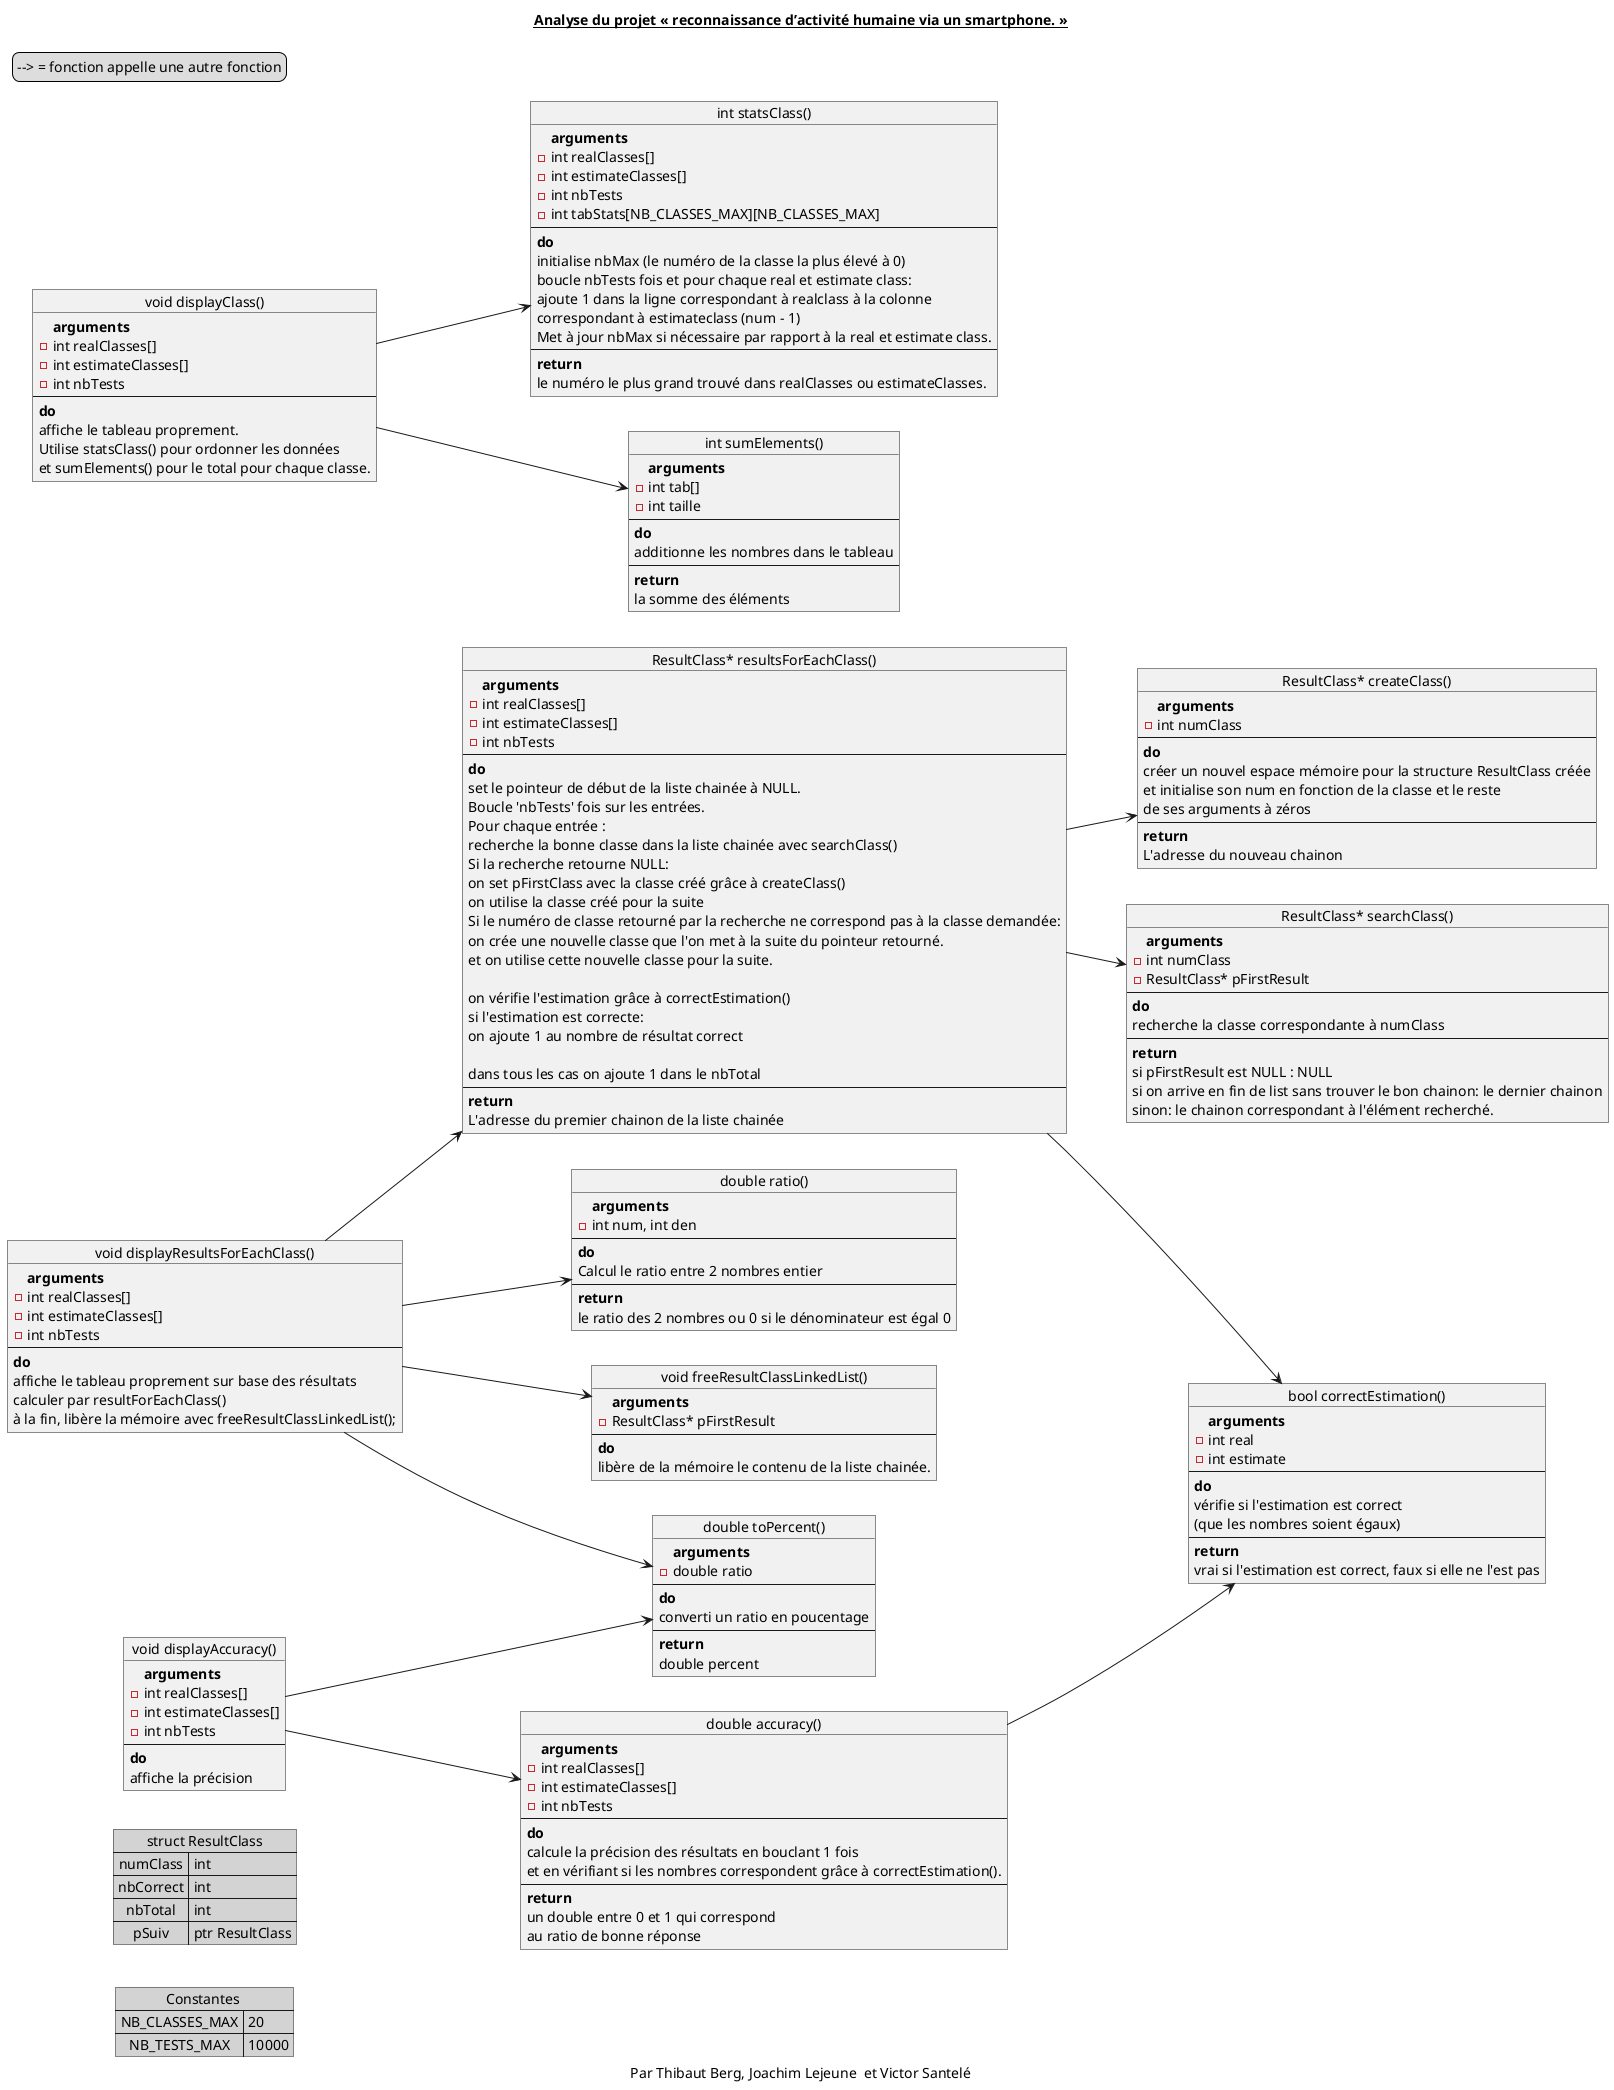 @startuml programme
title __**Analyse du projet « reconnaissance d’activité humaine via un smartphone. »**__
caption Par Thibaut Berg, Joachim Lejeune  et Victor Santelé
left to right direction

legend top left
--> = fonction appelle une autre fonction
end legend



map "Constantes " as constantes #lightgrey {
    NB_CLASSES_MAX => 20
    NB_TESTS_MAX => 10000
}

map "struct ResultClass"  as resClas #lightgrey {
    numClass => int
    nbCorrect => int
    nbTotal => int
    pSuiv => ptr ResultClass
}

' Fonctions affichage
object "void displayResultsForEachClass()" as drfec {
    **arguments**
    - int realClasses[]
    - int estimateClasses[]
    - int nbTests
    --
    **do**
    affiche le tableau proprement sur base des résultats
    calculer par resultForEachClass()
    à la fin, libère la mémoire avec freeResultClassLinkedList();
}

object "void displayAccuracy()" as da {
    **arguments**
    - int realClasses[]
    - int estimateClasses[]
    - int nbTests
    --
    **do**
    affiche la précision
}

object "void displayClass()" as dc {
    **arguments**
    - int realClasses[]
    - int estimateClasses[]
    - int nbTests
    --
    **do**
    affiche le tableau proprement.
    Utilise statsClass() pour ordonner les données
    et sumElements() pour le total pour chaque classe.
}


'Fonctions calcul

object "ResultClass* resultsForEachClass()" as main {
    **arguments**
    - int realClasses[]
    - int estimateClasses[]
    - int nbTests
    --
    **do**
    set le pointeur de début de la liste chainée à NULL.
    Boucle 'nbTests' fois sur les entrées.
    Pour chaque entrée :
    recherche la bonne classe dans la liste chainée avec searchClass()
    Si la recherche retourne NULL:
    on set pFirstClass avec la classe créé grâce à createClass()
    on utilise la classe créé pour la suite
    Si le numéro de classe retourné par la recherche ne correspond pas à la classe demandée:
    on crée une nouvelle classe que l'on met à la suite du pointeur retourné.
    et on utilise cette nouvelle classe pour la suite. \n
    on vérifie l'estimation grâce à correctEstimation()
    si l'estimation est correcte:
    on ajoute 1 au nombre de résultat correct\n
    dans tous les cas on ajoute 1 dans le nbTotal
    --
    **return**
    L'adresse du premier chainon de la liste chainée
}

object "bool correctEstimation()" as corEst {
    **arguments**
    - int real
    - int estimate
    --
    **do**
    vérifie si l'estimation est correct
    (que les nombres soient égaux)
    --
    **return**
    vrai si l'estimation est correct, faux si elle ne l'est pas
}

object "double toPercent()" as pct {
    **arguments**
    - double ratio
     --
    **do**
    converti un ratio en poucentage
    --
    **return**
    double percent
}

object "double ratio()" as ratio {
    **arguments**
    - int num, int den
     --
    **do**
    Calcul le ratio entre 2 nombres entier
    --
    **return**
    le ratio des 2 nombres ou 0 si le dénominateur est égal 0
}


'note left of creClass : Précondition:\nla classe n'existe pas\ndans result

object "ResultClass* createClass()" as creClass {
    **arguments**
    - int numClass
    --
    **do**
    créer un nouvel espace mémoire pour la structure ResultClass créée 
    et initialise son num en fonction de la classe et le reste 
    de ses arguments à zéros
    --
    **return**
    L'adresse du nouveau chainon
}

object "ResultClass* searchClass()" as seaCla {
    **arguments**
    - int numClass
    - ResultClass* pFirstResult
    --
    **do**
    recherche la classe correspondante à numClass
    
    --
    **return**
    si pFirstResult est NULL : NULL
    si on arrive en fin de list sans trouver le bon chainon: le dernier chainon
    sinon: le chainon correspondant à l'élément recherché.
}

object "double accuracy()" as acc {
    **arguments**
    - int realClasses[]
    - int estimateClasses[]
    - int nbTests
    --
    **do**
    calcule la précision des résultats en bouclant 1 fois
    et en vérifiant si les nombres correspondent grâce à correctEstimation().
    --
    **return**
    un double entre 0 et 1 qui correspond
    au ratio de bonne réponse
}

object "int statsClass()" as staCla {
    **arguments**
    - int realClasses[]
    - int estimateClasses[]
    - int nbTests
    - int tabStats[NB_CLASSES_MAX][NB_CLASSES_MAX]
    --
    **do**
    initialise nbMax (le numéro de la classe la plus élevé à 0)
    boucle nbTests fois et pour chaque real et estimate class:
    ajoute 1 dans la ligne correspondant à realclass à la colonne
    correspondant à estimateclass (num - 1)
    Met à jour nbMax si nécessaire par rapport à la real et estimate class.
    
    --
    **return**
    le numéro le plus grand trouvé dans realClasses ou estimateClasses.
}

object "int sumElements()" as nbEl {
    **arguments**
    - int tab[]
    - int taille
    --
    **do**
    additionne les nombres dans le tableau
    --
    **return**
    la somme des éléments
}

object "void freeResultClassLinkedList()" as freeRCLL {
    **arguments**
    - ResultClass* pFirstResult
    --
    **do**
    libère de la mémoire le contenu de la liste chainée.
}

' Liens
main --> corEst
main --> seaCla
main --> creClass
drfec --> pct
drfec --> main
drfec --> ratio
da --> acc
acc --> corEst
da --> pct
drfec --> freeRCLL
dc --> staCla
dc --> nbEl

@enduml